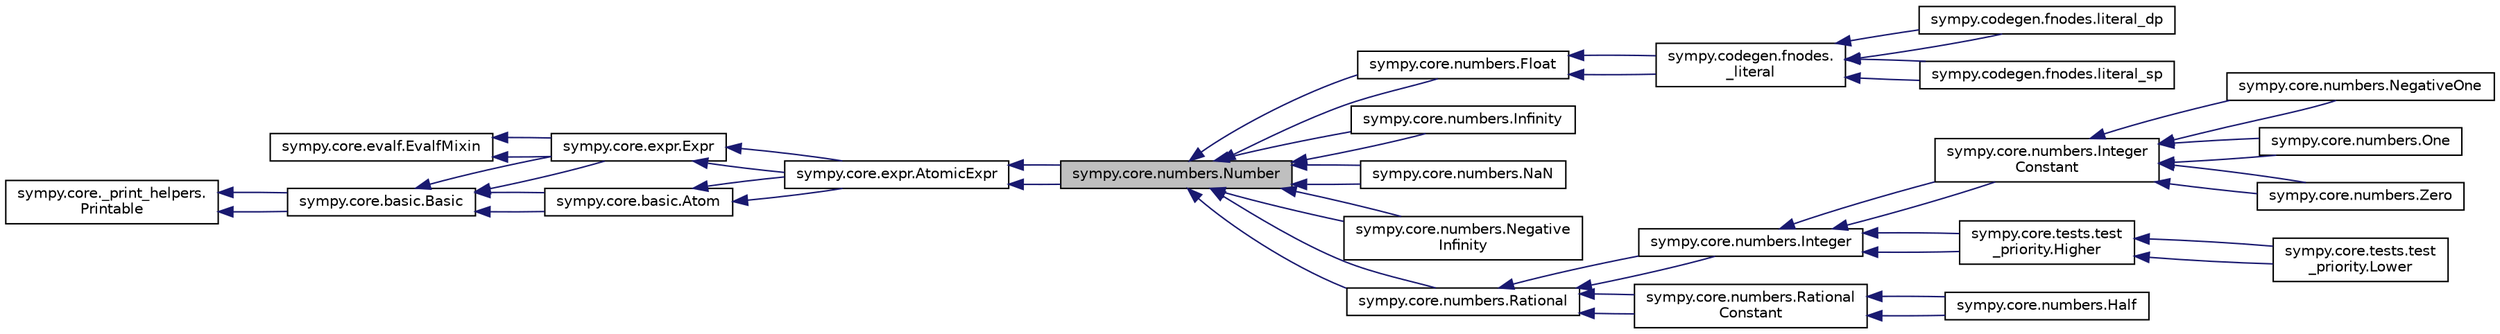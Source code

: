 digraph "sympy.core.numbers.Number"
{
 // LATEX_PDF_SIZE
  edge [fontname="Helvetica",fontsize="10",labelfontname="Helvetica",labelfontsize="10"];
  node [fontname="Helvetica",fontsize="10",shape=record];
  rankdir="LR";
  Node1 [label="sympy.core.numbers.Number",height=0.2,width=0.4,color="black", fillcolor="grey75", style="filled", fontcolor="black",tooltip=" "];
  Node2 -> Node1 [dir="back",color="midnightblue",fontsize="10",style="solid",fontname="Helvetica"];
  Node2 [label="sympy.core.expr.AtomicExpr",height=0.2,width=0.4,color="black", fillcolor="white", style="filled",URL="$classsympy_1_1core_1_1expr_1_1AtomicExpr.html",tooltip=" "];
  Node3 -> Node2 [dir="back",color="midnightblue",fontsize="10",style="solid",fontname="Helvetica"];
  Node3 [label="sympy.core.basic.Atom",height=0.2,width=0.4,color="black", fillcolor="white", style="filled",URL="$classsympy_1_1core_1_1basic_1_1Atom.html",tooltip=" "];
  Node4 -> Node3 [dir="back",color="midnightblue",fontsize="10",style="solid",fontname="Helvetica"];
  Node4 [label="sympy.core.basic.Basic",height=0.2,width=0.4,color="black", fillcolor="white", style="filled",URL="$classsympy_1_1core_1_1basic_1_1Basic.html",tooltip=" "];
  Node5 -> Node4 [dir="back",color="midnightblue",fontsize="10",style="solid",fontname="Helvetica"];
  Node5 [label="sympy.core._print_helpers.\lPrintable",height=0.2,width=0.4,color="black", fillcolor="white", style="filled",URL="$classsympy_1_1core_1_1__print__helpers_1_1Printable.html",tooltip=" "];
  Node5 -> Node4 [dir="back",color="midnightblue",fontsize="10",style="solid",fontname="Helvetica"];
  Node4 -> Node3 [dir="back",color="midnightblue",fontsize="10",style="solid",fontname="Helvetica"];
  Node6 -> Node2 [dir="back",color="midnightblue",fontsize="10",style="solid",fontname="Helvetica"];
  Node6 [label="sympy.core.expr.Expr",height=0.2,width=0.4,color="black", fillcolor="white", style="filled",URL="$classsympy_1_1core_1_1expr_1_1Expr.html",tooltip=" "];
  Node4 -> Node6 [dir="back",color="midnightblue",fontsize="10",style="solid",fontname="Helvetica"];
  Node7 -> Node6 [dir="back",color="midnightblue",fontsize="10",style="solid",fontname="Helvetica"];
  Node7 [label="sympy.core.evalf.EvalfMixin",height=0.2,width=0.4,color="black", fillcolor="white", style="filled",URL="$classsympy_1_1core_1_1evalf_1_1EvalfMixin.html",tooltip=" "];
  Node4 -> Node6 [dir="back",color="midnightblue",fontsize="10",style="solid",fontname="Helvetica"];
  Node7 -> Node6 [dir="back",color="midnightblue",fontsize="10",style="solid",fontname="Helvetica"];
  Node3 -> Node2 [dir="back",color="midnightblue",fontsize="10",style="solid",fontname="Helvetica"];
  Node6 -> Node2 [dir="back",color="midnightblue",fontsize="10",style="solid",fontname="Helvetica"];
  Node2 -> Node1 [dir="back",color="midnightblue",fontsize="10",style="solid",fontname="Helvetica"];
  Node1 -> Node8 [dir="back",color="midnightblue",fontsize="10",style="solid",fontname="Helvetica"];
  Node8 [label="sympy.core.numbers.Float",height=0.2,width=0.4,color="black", fillcolor="white", style="filled",URL="$classsympy_1_1core_1_1numbers_1_1Float.html",tooltip=" "];
  Node8 -> Node9 [dir="back",color="midnightblue",fontsize="10",style="solid",fontname="Helvetica"];
  Node9 [label="sympy.codegen.fnodes.\l_literal",height=0.2,width=0.4,color="black", fillcolor="white", style="filled",URL="$classsympy_1_1codegen_1_1fnodes_1_1__literal.html",tooltip=" "];
  Node9 -> Node10 [dir="back",color="midnightblue",fontsize="10",style="solid",fontname="Helvetica"];
  Node10 [label="sympy.codegen.fnodes.literal_dp",height=0.2,width=0.4,color="black", fillcolor="white", style="filled",URL="$classsympy_1_1codegen_1_1fnodes_1_1literal__dp.html",tooltip=" "];
  Node9 -> Node10 [dir="back",color="midnightblue",fontsize="10",style="solid",fontname="Helvetica"];
  Node9 -> Node11 [dir="back",color="midnightblue",fontsize="10",style="solid",fontname="Helvetica"];
  Node11 [label="sympy.codegen.fnodes.literal_sp",height=0.2,width=0.4,color="black", fillcolor="white", style="filled",URL="$classsympy_1_1codegen_1_1fnodes_1_1literal__sp.html",tooltip=" "];
  Node9 -> Node11 [dir="back",color="midnightblue",fontsize="10",style="solid",fontname="Helvetica"];
  Node8 -> Node9 [dir="back",color="midnightblue",fontsize="10",style="solid",fontname="Helvetica"];
  Node1 -> Node8 [dir="back",color="midnightblue",fontsize="10",style="solid",fontname="Helvetica"];
  Node1 -> Node12 [dir="back",color="midnightblue",fontsize="10",style="solid",fontname="Helvetica"];
  Node12 [label="sympy.core.numbers.Infinity",height=0.2,width=0.4,color="black", fillcolor="white", style="filled",URL="$classsympy_1_1core_1_1numbers_1_1Infinity.html",tooltip=" "];
  Node1 -> Node12 [dir="back",color="midnightblue",fontsize="10",style="solid",fontname="Helvetica"];
  Node1 -> Node13 [dir="back",color="midnightblue",fontsize="10",style="solid",fontname="Helvetica"];
  Node13 [label="sympy.core.numbers.NaN",height=0.2,width=0.4,color="black", fillcolor="white", style="filled",URL="$classsympy_1_1core_1_1numbers_1_1NaN.html",tooltip=" "];
  Node1 -> Node13 [dir="back",color="midnightblue",fontsize="10",style="solid",fontname="Helvetica"];
  Node1 -> Node14 [dir="back",color="midnightblue",fontsize="10",style="solid",fontname="Helvetica"];
  Node14 [label="sympy.core.numbers.Negative\lInfinity",height=0.2,width=0.4,color="black", fillcolor="white", style="filled",URL="$classsympy_1_1core_1_1numbers_1_1NegativeInfinity.html",tooltip=" "];
  Node1 -> Node14 [dir="back",color="midnightblue",fontsize="10",style="solid",fontname="Helvetica"];
  Node1 -> Node15 [dir="back",color="midnightblue",fontsize="10",style="solid",fontname="Helvetica"];
  Node15 [label="sympy.core.numbers.Rational",height=0.2,width=0.4,color="black", fillcolor="white", style="filled",URL="$classsympy_1_1core_1_1numbers_1_1Rational.html",tooltip=" "];
  Node15 -> Node16 [dir="back",color="midnightblue",fontsize="10",style="solid",fontname="Helvetica"];
  Node16 [label="sympy.core.numbers.Integer",height=0.2,width=0.4,color="black", fillcolor="white", style="filled",URL="$classsympy_1_1core_1_1numbers_1_1Integer.html",tooltip=" "];
  Node16 -> Node17 [dir="back",color="midnightblue",fontsize="10",style="solid",fontname="Helvetica"];
  Node17 [label="sympy.core.numbers.Integer\lConstant",height=0.2,width=0.4,color="black", fillcolor="white", style="filled",URL="$classsympy_1_1core_1_1numbers_1_1IntegerConstant.html",tooltip=" "];
  Node17 -> Node18 [dir="back",color="midnightblue",fontsize="10",style="solid",fontname="Helvetica"];
  Node18 [label="sympy.core.numbers.NegativeOne",height=0.2,width=0.4,color="black", fillcolor="white", style="filled",URL="$classsympy_1_1core_1_1numbers_1_1NegativeOne.html",tooltip=" "];
  Node17 -> Node18 [dir="back",color="midnightblue",fontsize="10",style="solid",fontname="Helvetica"];
  Node17 -> Node19 [dir="back",color="midnightblue",fontsize="10",style="solid",fontname="Helvetica"];
  Node19 [label="sympy.core.numbers.One",height=0.2,width=0.4,color="black", fillcolor="white", style="filled",URL="$classsympy_1_1core_1_1numbers_1_1One.html",tooltip=" "];
  Node17 -> Node19 [dir="back",color="midnightblue",fontsize="10",style="solid",fontname="Helvetica"];
  Node17 -> Node20 [dir="back",color="midnightblue",fontsize="10",style="solid",fontname="Helvetica"];
  Node20 [label="sympy.core.numbers.Zero",height=0.2,width=0.4,color="black", fillcolor="white", style="filled",URL="$classsympy_1_1core_1_1numbers_1_1Zero.html",tooltip=" "];
  Node17 -> Node20 [dir="back",color="midnightblue",fontsize="10",style="solid",fontname="Helvetica"];
  Node16 -> Node17 [dir="back",color="midnightblue",fontsize="10",style="solid",fontname="Helvetica"];
  Node16 -> Node21 [dir="back",color="midnightblue",fontsize="10",style="solid",fontname="Helvetica"];
  Node21 [label="sympy.core.tests.test\l_priority.Higher",height=0.2,width=0.4,color="black", fillcolor="white", style="filled",URL="$classsympy_1_1core_1_1tests_1_1test__priority_1_1Higher.html",tooltip=" "];
  Node21 -> Node22 [dir="back",color="midnightblue",fontsize="10",style="solid",fontname="Helvetica"];
  Node22 [label="sympy.core.tests.test\l_priority.Lower",height=0.2,width=0.4,color="black", fillcolor="white", style="filled",URL="$classsympy_1_1core_1_1tests_1_1test__priority_1_1Lower.html",tooltip=" "];
  Node21 -> Node22 [dir="back",color="midnightblue",fontsize="10",style="solid",fontname="Helvetica"];
  Node16 -> Node21 [dir="back",color="midnightblue",fontsize="10",style="solid",fontname="Helvetica"];
  Node15 -> Node16 [dir="back",color="midnightblue",fontsize="10",style="solid",fontname="Helvetica"];
  Node15 -> Node23 [dir="back",color="midnightblue",fontsize="10",style="solid",fontname="Helvetica"];
  Node23 [label="sympy.core.numbers.Rational\lConstant",height=0.2,width=0.4,color="black", fillcolor="white", style="filled",URL="$classsympy_1_1core_1_1numbers_1_1RationalConstant.html",tooltip=" "];
  Node23 -> Node24 [dir="back",color="midnightblue",fontsize="10",style="solid",fontname="Helvetica"];
  Node24 [label="sympy.core.numbers.Half",height=0.2,width=0.4,color="black", fillcolor="white", style="filled",URL="$classsympy_1_1core_1_1numbers_1_1Half.html",tooltip=" "];
  Node23 -> Node24 [dir="back",color="midnightblue",fontsize="10",style="solid",fontname="Helvetica"];
  Node15 -> Node23 [dir="back",color="midnightblue",fontsize="10",style="solid",fontname="Helvetica"];
  Node1 -> Node15 [dir="back",color="midnightblue",fontsize="10",style="solid",fontname="Helvetica"];
}
